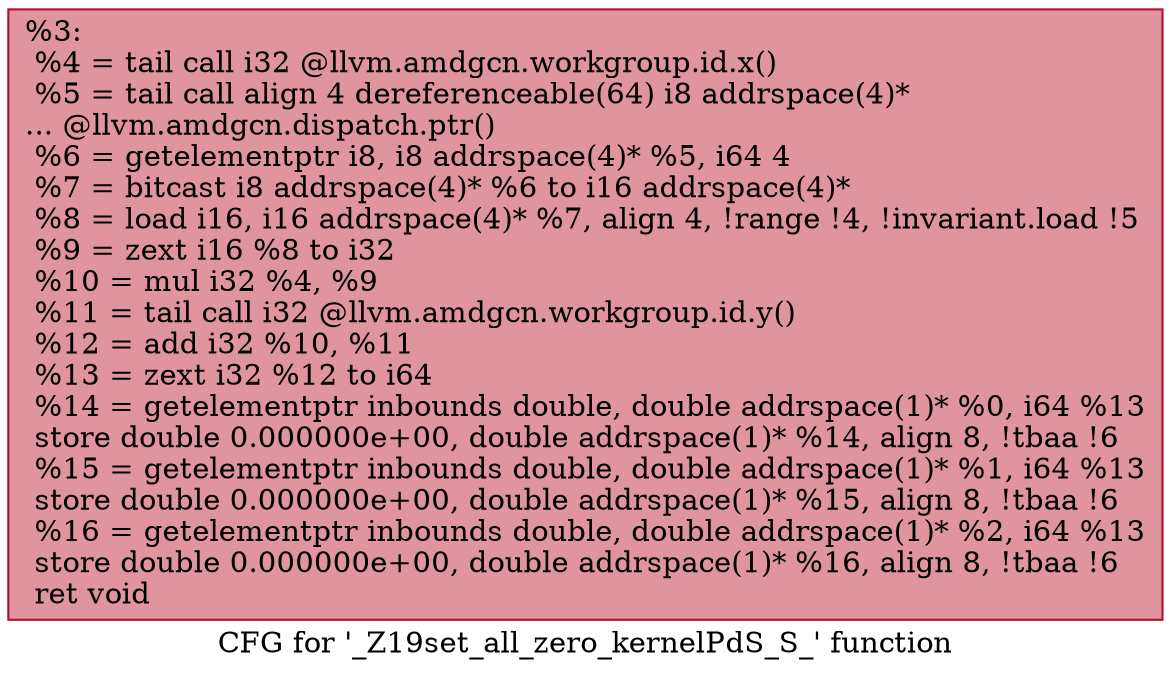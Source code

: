digraph "CFG for '_Z19set_all_zero_kernelPdS_S_' function" {
	label="CFG for '_Z19set_all_zero_kernelPdS_S_' function";

	Node0x5095fc0 [shape=record,color="#b70d28ff", style=filled, fillcolor="#b70d2870",label="{%3:\l  %4 = tail call i32 @llvm.amdgcn.workgroup.id.x()\l  %5 = tail call align 4 dereferenceable(64) i8 addrspace(4)*\l... @llvm.amdgcn.dispatch.ptr()\l  %6 = getelementptr i8, i8 addrspace(4)* %5, i64 4\l  %7 = bitcast i8 addrspace(4)* %6 to i16 addrspace(4)*\l  %8 = load i16, i16 addrspace(4)* %7, align 4, !range !4, !invariant.load !5\l  %9 = zext i16 %8 to i32\l  %10 = mul i32 %4, %9\l  %11 = tail call i32 @llvm.amdgcn.workgroup.id.y()\l  %12 = add i32 %10, %11\l  %13 = zext i32 %12 to i64\l  %14 = getelementptr inbounds double, double addrspace(1)* %0, i64 %13\l  store double 0.000000e+00, double addrspace(1)* %14, align 8, !tbaa !6\l  %15 = getelementptr inbounds double, double addrspace(1)* %1, i64 %13\l  store double 0.000000e+00, double addrspace(1)* %15, align 8, !tbaa !6\l  %16 = getelementptr inbounds double, double addrspace(1)* %2, i64 %13\l  store double 0.000000e+00, double addrspace(1)* %16, align 8, !tbaa !6\l  ret void\l}"];
}
